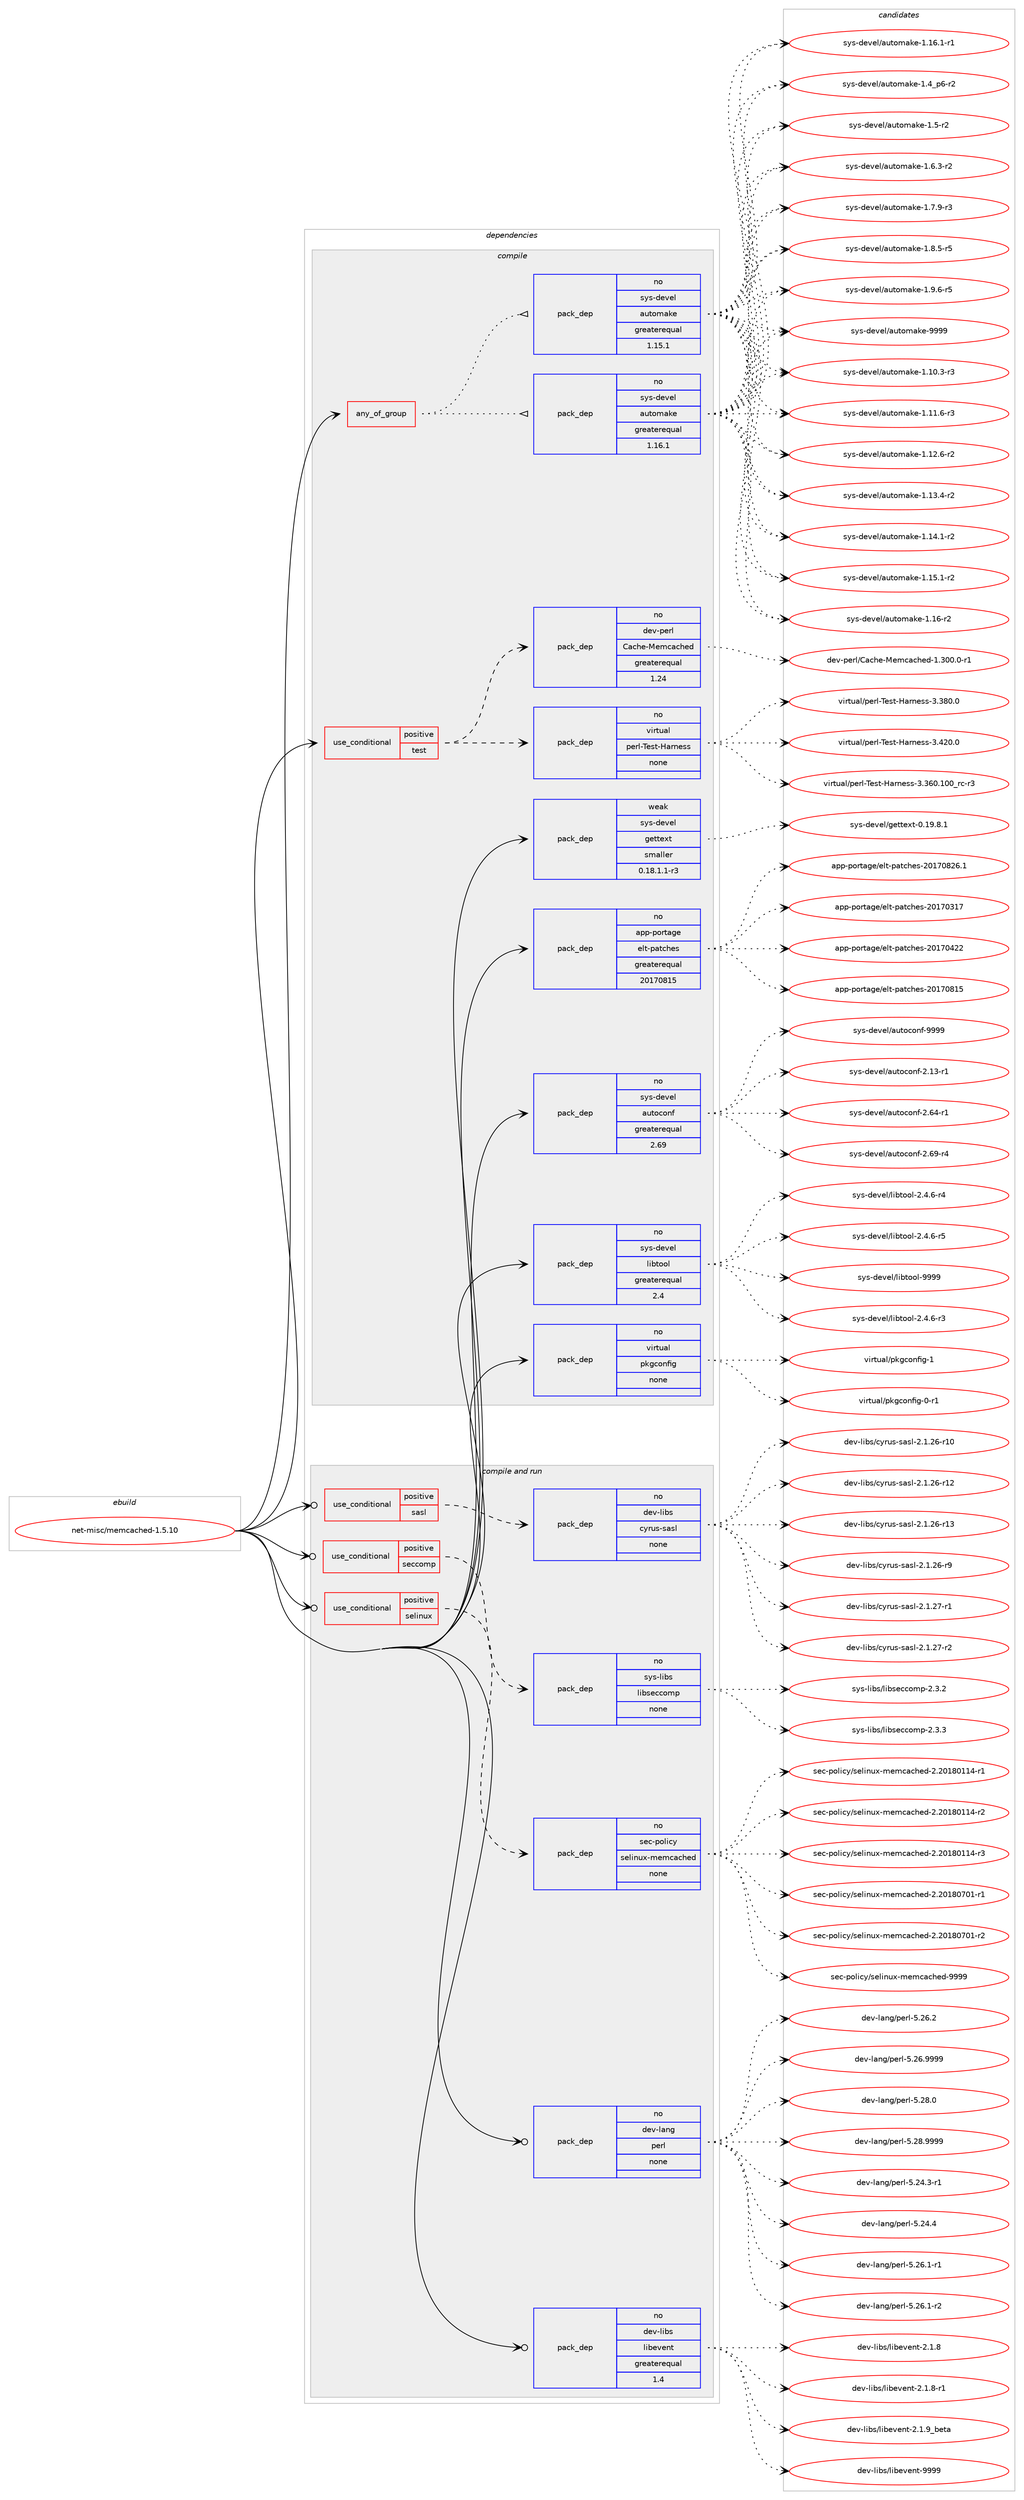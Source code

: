 digraph prolog {

# *************
# Graph options
# *************

newrank=true;
concentrate=true;
compound=true;
graph [rankdir=LR,fontname=Helvetica,fontsize=10,ranksep=1.5];#, ranksep=2.5, nodesep=0.2];
edge  [arrowhead=vee];
node  [fontname=Helvetica,fontsize=10];

# **********
# The ebuild
# **********

subgraph cluster_leftcol {
color=gray;
rank=same;
label=<<i>ebuild</i>>;
id [label="net-misc/memcached-1.5.10", color=red, width=4, href="../net-misc/memcached-1.5.10.svg"];
}

# ****************
# The dependencies
# ****************

subgraph cluster_midcol {
color=gray;
label=<<i>dependencies</i>>;
subgraph cluster_compile {
fillcolor="#eeeeee";
style=filled;
label=<<i>compile</i>>;
subgraph any26353 {
dependency1669022 [label=<<TABLE BORDER="0" CELLBORDER="1" CELLSPACING="0" CELLPADDING="4"><TR><TD CELLPADDING="10">any_of_group</TD></TR></TABLE>>, shape=none, color=red];subgraph pack1193274 {
dependency1669023 [label=<<TABLE BORDER="0" CELLBORDER="1" CELLSPACING="0" CELLPADDING="4" WIDTH="220"><TR><TD ROWSPAN="6" CELLPADDING="30">pack_dep</TD></TR><TR><TD WIDTH="110">no</TD></TR><TR><TD>sys-devel</TD></TR><TR><TD>automake</TD></TR><TR><TD>greaterequal</TD></TR><TR><TD>1.16.1</TD></TR></TABLE>>, shape=none, color=blue];
}
dependency1669022:e -> dependency1669023:w [weight=20,style="dotted",arrowhead="oinv"];
subgraph pack1193275 {
dependency1669024 [label=<<TABLE BORDER="0" CELLBORDER="1" CELLSPACING="0" CELLPADDING="4" WIDTH="220"><TR><TD ROWSPAN="6" CELLPADDING="30">pack_dep</TD></TR><TR><TD WIDTH="110">no</TD></TR><TR><TD>sys-devel</TD></TR><TR><TD>automake</TD></TR><TR><TD>greaterequal</TD></TR><TR><TD>1.15.1</TD></TR></TABLE>>, shape=none, color=blue];
}
dependency1669022:e -> dependency1669024:w [weight=20,style="dotted",arrowhead="oinv"];
}
id:e -> dependency1669022:w [weight=20,style="solid",arrowhead="vee"];
subgraph cond448607 {
dependency1669025 [label=<<TABLE BORDER="0" CELLBORDER="1" CELLSPACING="0" CELLPADDING="4"><TR><TD ROWSPAN="3" CELLPADDING="10">use_conditional</TD></TR><TR><TD>positive</TD></TR><TR><TD>test</TD></TR></TABLE>>, shape=none, color=red];
subgraph pack1193276 {
dependency1669026 [label=<<TABLE BORDER="0" CELLBORDER="1" CELLSPACING="0" CELLPADDING="4" WIDTH="220"><TR><TD ROWSPAN="6" CELLPADDING="30">pack_dep</TD></TR><TR><TD WIDTH="110">no</TD></TR><TR><TD>virtual</TD></TR><TR><TD>perl-Test-Harness</TD></TR><TR><TD>none</TD></TR><TR><TD></TD></TR></TABLE>>, shape=none, color=blue];
}
dependency1669025:e -> dependency1669026:w [weight=20,style="dashed",arrowhead="vee"];
subgraph pack1193277 {
dependency1669027 [label=<<TABLE BORDER="0" CELLBORDER="1" CELLSPACING="0" CELLPADDING="4" WIDTH="220"><TR><TD ROWSPAN="6" CELLPADDING="30">pack_dep</TD></TR><TR><TD WIDTH="110">no</TD></TR><TR><TD>dev-perl</TD></TR><TR><TD>Cache-Memcached</TD></TR><TR><TD>greaterequal</TD></TR><TR><TD>1.24</TD></TR></TABLE>>, shape=none, color=blue];
}
dependency1669025:e -> dependency1669027:w [weight=20,style="dashed",arrowhead="vee"];
}
id:e -> dependency1669025:w [weight=20,style="solid",arrowhead="vee"];
subgraph pack1193278 {
dependency1669028 [label=<<TABLE BORDER="0" CELLBORDER="1" CELLSPACING="0" CELLPADDING="4" WIDTH="220"><TR><TD ROWSPAN="6" CELLPADDING="30">pack_dep</TD></TR><TR><TD WIDTH="110">no</TD></TR><TR><TD>app-portage</TD></TR><TR><TD>elt-patches</TD></TR><TR><TD>greaterequal</TD></TR><TR><TD>20170815</TD></TR></TABLE>>, shape=none, color=blue];
}
id:e -> dependency1669028:w [weight=20,style="solid",arrowhead="vee"];
subgraph pack1193279 {
dependency1669029 [label=<<TABLE BORDER="0" CELLBORDER="1" CELLSPACING="0" CELLPADDING="4" WIDTH="220"><TR><TD ROWSPAN="6" CELLPADDING="30">pack_dep</TD></TR><TR><TD WIDTH="110">no</TD></TR><TR><TD>sys-devel</TD></TR><TR><TD>autoconf</TD></TR><TR><TD>greaterequal</TD></TR><TR><TD>2.69</TD></TR></TABLE>>, shape=none, color=blue];
}
id:e -> dependency1669029:w [weight=20,style="solid",arrowhead="vee"];
subgraph pack1193280 {
dependency1669030 [label=<<TABLE BORDER="0" CELLBORDER="1" CELLSPACING="0" CELLPADDING="4" WIDTH="220"><TR><TD ROWSPAN="6" CELLPADDING="30">pack_dep</TD></TR><TR><TD WIDTH="110">no</TD></TR><TR><TD>sys-devel</TD></TR><TR><TD>libtool</TD></TR><TR><TD>greaterequal</TD></TR><TR><TD>2.4</TD></TR></TABLE>>, shape=none, color=blue];
}
id:e -> dependency1669030:w [weight=20,style="solid",arrowhead="vee"];
subgraph pack1193281 {
dependency1669031 [label=<<TABLE BORDER="0" CELLBORDER="1" CELLSPACING="0" CELLPADDING="4" WIDTH="220"><TR><TD ROWSPAN="6" CELLPADDING="30">pack_dep</TD></TR><TR><TD WIDTH="110">no</TD></TR><TR><TD>virtual</TD></TR><TR><TD>pkgconfig</TD></TR><TR><TD>none</TD></TR><TR><TD></TD></TR></TABLE>>, shape=none, color=blue];
}
id:e -> dependency1669031:w [weight=20,style="solid",arrowhead="vee"];
subgraph pack1193282 {
dependency1669032 [label=<<TABLE BORDER="0" CELLBORDER="1" CELLSPACING="0" CELLPADDING="4" WIDTH="220"><TR><TD ROWSPAN="6" CELLPADDING="30">pack_dep</TD></TR><TR><TD WIDTH="110">weak</TD></TR><TR><TD>sys-devel</TD></TR><TR><TD>gettext</TD></TR><TR><TD>smaller</TD></TR><TR><TD>0.18.1.1-r3</TD></TR></TABLE>>, shape=none, color=blue];
}
id:e -> dependency1669032:w [weight=20,style="solid",arrowhead="vee"];
}
subgraph cluster_compileandrun {
fillcolor="#eeeeee";
style=filled;
label=<<i>compile and run</i>>;
subgraph cond448608 {
dependency1669033 [label=<<TABLE BORDER="0" CELLBORDER="1" CELLSPACING="0" CELLPADDING="4"><TR><TD ROWSPAN="3" CELLPADDING="10">use_conditional</TD></TR><TR><TD>positive</TD></TR><TR><TD>sasl</TD></TR></TABLE>>, shape=none, color=red];
subgraph pack1193283 {
dependency1669034 [label=<<TABLE BORDER="0" CELLBORDER="1" CELLSPACING="0" CELLPADDING="4" WIDTH="220"><TR><TD ROWSPAN="6" CELLPADDING="30">pack_dep</TD></TR><TR><TD WIDTH="110">no</TD></TR><TR><TD>dev-libs</TD></TR><TR><TD>cyrus-sasl</TD></TR><TR><TD>none</TD></TR><TR><TD></TD></TR></TABLE>>, shape=none, color=blue];
}
dependency1669033:e -> dependency1669034:w [weight=20,style="dashed",arrowhead="vee"];
}
id:e -> dependency1669033:w [weight=20,style="solid",arrowhead="odotvee"];
subgraph cond448609 {
dependency1669035 [label=<<TABLE BORDER="0" CELLBORDER="1" CELLSPACING="0" CELLPADDING="4"><TR><TD ROWSPAN="3" CELLPADDING="10">use_conditional</TD></TR><TR><TD>positive</TD></TR><TR><TD>seccomp</TD></TR></TABLE>>, shape=none, color=red];
subgraph pack1193284 {
dependency1669036 [label=<<TABLE BORDER="0" CELLBORDER="1" CELLSPACING="0" CELLPADDING="4" WIDTH="220"><TR><TD ROWSPAN="6" CELLPADDING="30">pack_dep</TD></TR><TR><TD WIDTH="110">no</TD></TR><TR><TD>sys-libs</TD></TR><TR><TD>libseccomp</TD></TR><TR><TD>none</TD></TR><TR><TD></TD></TR></TABLE>>, shape=none, color=blue];
}
dependency1669035:e -> dependency1669036:w [weight=20,style="dashed",arrowhead="vee"];
}
id:e -> dependency1669035:w [weight=20,style="solid",arrowhead="odotvee"];
subgraph cond448610 {
dependency1669037 [label=<<TABLE BORDER="0" CELLBORDER="1" CELLSPACING="0" CELLPADDING="4"><TR><TD ROWSPAN="3" CELLPADDING="10">use_conditional</TD></TR><TR><TD>positive</TD></TR><TR><TD>selinux</TD></TR></TABLE>>, shape=none, color=red];
subgraph pack1193285 {
dependency1669038 [label=<<TABLE BORDER="0" CELLBORDER="1" CELLSPACING="0" CELLPADDING="4" WIDTH="220"><TR><TD ROWSPAN="6" CELLPADDING="30">pack_dep</TD></TR><TR><TD WIDTH="110">no</TD></TR><TR><TD>sec-policy</TD></TR><TR><TD>selinux-memcached</TD></TR><TR><TD>none</TD></TR><TR><TD></TD></TR></TABLE>>, shape=none, color=blue];
}
dependency1669037:e -> dependency1669038:w [weight=20,style="dashed",arrowhead="vee"];
}
id:e -> dependency1669037:w [weight=20,style="solid",arrowhead="odotvee"];
subgraph pack1193286 {
dependency1669039 [label=<<TABLE BORDER="0" CELLBORDER="1" CELLSPACING="0" CELLPADDING="4" WIDTH="220"><TR><TD ROWSPAN="6" CELLPADDING="30">pack_dep</TD></TR><TR><TD WIDTH="110">no</TD></TR><TR><TD>dev-lang</TD></TR><TR><TD>perl</TD></TR><TR><TD>none</TD></TR><TR><TD></TD></TR></TABLE>>, shape=none, color=blue];
}
id:e -> dependency1669039:w [weight=20,style="solid",arrowhead="odotvee"];
subgraph pack1193287 {
dependency1669040 [label=<<TABLE BORDER="0" CELLBORDER="1" CELLSPACING="0" CELLPADDING="4" WIDTH="220"><TR><TD ROWSPAN="6" CELLPADDING="30">pack_dep</TD></TR><TR><TD WIDTH="110">no</TD></TR><TR><TD>dev-libs</TD></TR><TR><TD>libevent</TD></TR><TR><TD>greaterequal</TD></TR><TR><TD>1.4</TD></TR></TABLE>>, shape=none, color=blue];
}
id:e -> dependency1669040:w [weight=20,style="solid",arrowhead="odotvee"];
}
subgraph cluster_run {
fillcolor="#eeeeee";
style=filled;
label=<<i>run</i>>;
}
}

# **************
# The candidates
# **************

subgraph cluster_choices {
rank=same;
color=gray;
label=<<i>candidates</i>>;

subgraph choice1193274 {
color=black;
nodesep=1;
choice11512111545100101118101108479711711611110997107101454946494846514511451 [label="sys-devel/automake-1.10.3-r3", color=red, width=4,href="../sys-devel/automake-1.10.3-r3.svg"];
choice11512111545100101118101108479711711611110997107101454946494946544511451 [label="sys-devel/automake-1.11.6-r3", color=red, width=4,href="../sys-devel/automake-1.11.6-r3.svg"];
choice11512111545100101118101108479711711611110997107101454946495046544511450 [label="sys-devel/automake-1.12.6-r2", color=red, width=4,href="../sys-devel/automake-1.12.6-r2.svg"];
choice11512111545100101118101108479711711611110997107101454946495146524511450 [label="sys-devel/automake-1.13.4-r2", color=red, width=4,href="../sys-devel/automake-1.13.4-r2.svg"];
choice11512111545100101118101108479711711611110997107101454946495246494511450 [label="sys-devel/automake-1.14.1-r2", color=red, width=4,href="../sys-devel/automake-1.14.1-r2.svg"];
choice11512111545100101118101108479711711611110997107101454946495346494511450 [label="sys-devel/automake-1.15.1-r2", color=red, width=4,href="../sys-devel/automake-1.15.1-r2.svg"];
choice1151211154510010111810110847971171161111099710710145494649544511450 [label="sys-devel/automake-1.16-r2", color=red, width=4,href="../sys-devel/automake-1.16-r2.svg"];
choice11512111545100101118101108479711711611110997107101454946495446494511449 [label="sys-devel/automake-1.16.1-r1", color=red, width=4,href="../sys-devel/automake-1.16.1-r1.svg"];
choice115121115451001011181011084797117116111109971071014549465295112544511450 [label="sys-devel/automake-1.4_p6-r2", color=red, width=4,href="../sys-devel/automake-1.4_p6-r2.svg"];
choice11512111545100101118101108479711711611110997107101454946534511450 [label="sys-devel/automake-1.5-r2", color=red, width=4,href="../sys-devel/automake-1.5-r2.svg"];
choice115121115451001011181011084797117116111109971071014549465446514511450 [label="sys-devel/automake-1.6.3-r2", color=red, width=4,href="../sys-devel/automake-1.6.3-r2.svg"];
choice115121115451001011181011084797117116111109971071014549465546574511451 [label="sys-devel/automake-1.7.9-r3", color=red, width=4,href="../sys-devel/automake-1.7.9-r3.svg"];
choice115121115451001011181011084797117116111109971071014549465646534511453 [label="sys-devel/automake-1.8.5-r5", color=red, width=4,href="../sys-devel/automake-1.8.5-r5.svg"];
choice115121115451001011181011084797117116111109971071014549465746544511453 [label="sys-devel/automake-1.9.6-r5", color=red, width=4,href="../sys-devel/automake-1.9.6-r5.svg"];
choice115121115451001011181011084797117116111109971071014557575757 [label="sys-devel/automake-9999", color=red, width=4,href="../sys-devel/automake-9999.svg"];
dependency1669023:e -> choice11512111545100101118101108479711711611110997107101454946494846514511451:w [style=dotted,weight="100"];
dependency1669023:e -> choice11512111545100101118101108479711711611110997107101454946494946544511451:w [style=dotted,weight="100"];
dependency1669023:e -> choice11512111545100101118101108479711711611110997107101454946495046544511450:w [style=dotted,weight="100"];
dependency1669023:e -> choice11512111545100101118101108479711711611110997107101454946495146524511450:w [style=dotted,weight="100"];
dependency1669023:e -> choice11512111545100101118101108479711711611110997107101454946495246494511450:w [style=dotted,weight="100"];
dependency1669023:e -> choice11512111545100101118101108479711711611110997107101454946495346494511450:w [style=dotted,weight="100"];
dependency1669023:e -> choice1151211154510010111810110847971171161111099710710145494649544511450:w [style=dotted,weight="100"];
dependency1669023:e -> choice11512111545100101118101108479711711611110997107101454946495446494511449:w [style=dotted,weight="100"];
dependency1669023:e -> choice115121115451001011181011084797117116111109971071014549465295112544511450:w [style=dotted,weight="100"];
dependency1669023:e -> choice11512111545100101118101108479711711611110997107101454946534511450:w [style=dotted,weight="100"];
dependency1669023:e -> choice115121115451001011181011084797117116111109971071014549465446514511450:w [style=dotted,weight="100"];
dependency1669023:e -> choice115121115451001011181011084797117116111109971071014549465546574511451:w [style=dotted,weight="100"];
dependency1669023:e -> choice115121115451001011181011084797117116111109971071014549465646534511453:w [style=dotted,weight="100"];
dependency1669023:e -> choice115121115451001011181011084797117116111109971071014549465746544511453:w [style=dotted,weight="100"];
dependency1669023:e -> choice115121115451001011181011084797117116111109971071014557575757:w [style=dotted,weight="100"];
}
subgraph choice1193275 {
color=black;
nodesep=1;
choice11512111545100101118101108479711711611110997107101454946494846514511451 [label="sys-devel/automake-1.10.3-r3", color=red, width=4,href="../sys-devel/automake-1.10.3-r3.svg"];
choice11512111545100101118101108479711711611110997107101454946494946544511451 [label="sys-devel/automake-1.11.6-r3", color=red, width=4,href="../sys-devel/automake-1.11.6-r3.svg"];
choice11512111545100101118101108479711711611110997107101454946495046544511450 [label="sys-devel/automake-1.12.6-r2", color=red, width=4,href="../sys-devel/automake-1.12.6-r2.svg"];
choice11512111545100101118101108479711711611110997107101454946495146524511450 [label="sys-devel/automake-1.13.4-r2", color=red, width=4,href="../sys-devel/automake-1.13.4-r2.svg"];
choice11512111545100101118101108479711711611110997107101454946495246494511450 [label="sys-devel/automake-1.14.1-r2", color=red, width=4,href="../sys-devel/automake-1.14.1-r2.svg"];
choice11512111545100101118101108479711711611110997107101454946495346494511450 [label="sys-devel/automake-1.15.1-r2", color=red, width=4,href="../sys-devel/automake-1.15.1-r2.svg"];
choice1151211154510010111810110847971171161111099710710145494649544511450 [label="sys-devel/automake-1.16-r2", color=red, width=4,href="../sys-devel/automake-1.16-r2.svg"];
choice11512111545100101118101108479711711611110997107101454946495446494511449 [label="sys-devel/automake-1.16.1-r1", color=red, width=4,href="../sys-devel/automake-1.16.1-r1.svg"];
choice115121115451001011181011084797117116111109971071014549465295112544511450 [label="sys-devel/automake-1.4_p6-r2", color=red, width=4,href="../sys-devel/automake-1.4_p6-r2.svg"];
choice11512111545100101118101108479711711611110997107101454946534511450 [label="sys-devel/automake-1.5-r2", color=red, width=4,href="../sys-devel/automake-1.5-r2.svg"];
choice115121115451001011181011084797117116111109971071014549465446514511450 [label="sys-devel/automake-1.6.3-r2", color=red, width=4,href="../sys-devel/automake-1.6.3-r2.svg"];
choice115121115451001011181011084797117116111109971071014549465546574511451 [label="sys-devel/automake-1.7.9-r3", color=red, width=4,href="../sys-devel/automake-1.7.9-r3.svg"];
choice115121115451001011181011084797117116111109971071014549465646534511453 [label="sys-devel/automake-1.8.5-r5", color=red, width=4,href="../sys-devel/automake-1.8.5-r5.svg"];
choice115121115451001011181011084797117116111109971071014549465746544511453 [label="sys-devel/automake-1.9.6-r5", color=red, width=4,href="../sys-devel/automake-1.9.6-r5.svg"];
choice115121115451001011181011084797117116111109971071014557575757 [label="sys-devel/automake-9999", color=red, width=4,href="../sys-devel/automake-9999.svg"];
dependency1669024:e -> choice11512111545100101118101108479711711611110997107101454946494846514511451:w [style=dotted,weight="100"];
dependency1669024:e -> choice11512111545100101118101108479711711611110997107101454946494946544511451:w [style=dotted,weight="100"];
dependency1669024:e -> choice11512111545100101118101108479711711611110997107101454946495046544511450:w [style=dotted,weight="100"];
dependency1669024:e -> choice11512111545100101118101108479711711611110997107101454946495146524511450:w [style=dotted,weight="100"];
dependency1669024:e -> choice11512111545100101118101108479711711611110997107101454946495246494511450:w [style=dotted,weight="100"];
dependency1669024:e -> choice11512111545100101118101108479711711611110997107101454946495346494511450:w [style=dotted,weight="100"];
dependency1669024:e -> choice1151211154510010111810110847971171161111099710710145494649544511450:w [style=dotted,weight="100"];
dependency1669024:e -> choice11512111545100101118101108479711711611110997107101454946495446494511449:w [style=dotted,weight="100"];
dependency1669024:e -> choice115121115451001011181011084797117116111109971071014549465295112544511450:w [style=dotted,weight="100"];
dependency1669024:e -> choice11512111545100101118101108479711711611110997107101454946534511450:w [style=dotted,weight="100"];
dependency1669024:e -> choice115121115451001011181011084797117116111109971071014549465446514511450:w [style=dotted,weight="100"];
dependency1669024:e -> choice115121115451001011181011084797117116111109971071014549465546574511451:w [style=dotted,weight="100"];
dependency1669024:e -> choice115121115451001011181011084797117116111109971071014549465646534511453:w [style=dotted,weight="100"];
dependency1669024:e -> choice115121115451001011181011084797117116111109971071014549465746544511453:w [style=dotted,weight="100"];
dependency1669024:e -> choice115121115451001011181011084797117116111109971071014557575757:w [style=dotted,weight="100"];
}
subgraph choice1193276 {
color=black;
nodesep=1;
choice118105114116117971084711210111410845841011151164572971141101011151154551465154484649484895114994511451 [label="virtual/perl-Test-Harness-3.360.100_rc-r3", color=red, width=4,href="../virtual/perl-Test-Harness-3.360.100_rc-r3.svg"];
choice118105114116117971084711210111410845841011151164572971141101011151154551465156484648 [label="virtual/perl-Test-Harness-3.380.0", color=red, width=4,href="../virtual/perl-Test-Harness-3.380.0.svg"];
choice118105114116117971084711210111410845841011151164572971141101011151154551465250484648 [label="virtual/perl-Test-Harness-3.420.0", color=red, width=4,href="../virtual/perl-Test-Harness-3.420.0.svg"];
dependency1669026:e -> choice118105114116117971084711210111410845841011151164572971141101011151154551465154484649484895114994511451:w [style=dotted,weight="100"];
dependency1669026:e -> choice118105114116117971084711210111410845841011151164572971141101011151154551465156484648:w [style=dotted,weight="100"];
dependency1669026:e -> choice118105114116117971084711210111410845841011151164572971141101011151154551465250484648:w [style=dotted,weight="100"];
}
subgraph choice1193277 {
color=black;
nodesep=1;
choice1001011184511210111410847679799104101457710110999979910410110045494651484846484511449 [label="dev-perl/Cache-Memcached-1.300.0-r1", color=red, width=4,href="../dev-perl/Cache-Memcached-1.300.0-r1.svg"];
dependency1669027:e -> choice1001011184511210111410847679799104101457710110999979910410110045494651484846484511449:w [style=dotted,weight="100"];
}
subgraph choice1193278 {
color=black;
nodesep=1;
choice97112112451121111141169710310147101108116451129711699104101115455048495548514955 [label="app-portage/elt-patches-20170317", color=red, width=4,href="../app-portage/elt-patches-20170317.svg"];
choice97112112451121111141169710310147101108116451129711699104101115455048495548525050 [label="app-portage/elt-patches-20170422", color=red, width=4,href="../app-portage/elt-patches-20170422.svg"];
choice97112112451121111141169710310147101108116451129711699104101115455048495548564953 [label="app-portage/elt-patches-20170815", color=red, width=4,href="../app-portage/elt-patches-20170815.svg"];
choice971121124511211111411697103101471011081164511297116991041011154550484955485650544649 [label="app-portage/elt-patches-20170826.1", color=red, width=4,href="../app-portage/elt-patches-20170826.1.svg"];
dependency1669028:e -> choice97112112451121111141169710310147101108116451129711699104101115455048495548514955:w [style=dotted,weight="100"];
dependency1669028:e -> choice97112112451121111141169710310147101108116451129711699104101115455048495548525050:w [style=dotted,weight="100"];
dependency1669028:e -> choice97112112451121111141169710310147101108116451129711699104101115455048495548564953:w [style=dotted,weight="100"];
dependency1669028:e -> choice971121124511211111411697103101471011081164511297116991041011154550484955485650544649:w [style=dotted,weight="100"];
}
subgraph choice1193279 {
color=black;
nodesep=1;
choice1151211154510010111810110847971171161119911111010245504649514511449 [label="sys-devel/autoconf-2.13-r1", color=red, width=4,href="../sys-devel/autoconf-2.13-r1.svg"];
choice1151211154510010111810110847971171161119911111010245504654524511449 [label="sys-devel/autoconf-2.64-r1", color=red, width=4,href="../sys-devel/autoconf-2.64-r1.svg"];
choice1151211154510010111810110847971171161119911111010245504654574511452 [label="sys-devel/autoconf-2.69-r4", color=red, width=4,href="../sys-devel/autoconf-2.69-r4.svg"];
choice115121115451001011181011084797117116111991111101024557575757 [label="sys-devel/autoconf-9999", color=red, width=4,href="../sys-devel/autoconf-9999.svg"];
dependency1669029:e -> choice1151211154510010111810110847971171161119911111010245504649514511449:w [style=dotted,weight="100"];
dependency1669029:e -> choice1151211154510010111810110847971171161119911111010245504654524511449:w [style=dotted,weight="100"];
dependency1669029:e -> choice1151211154510010111810110847971171161119911111010245504654574511452:w [style=dotted,weight="100"];
dependency1669029:e -> choice115121115451001011181011084797117116111991111101024557575757:w [style=dotted,weight="100"];
}
subgraph choice1193280 {
color=black;
nodesep=1;
choice1151211154510010111810110847108105981161111111084550465246544511451 [label="sys-devel/libtool-2.4.6-r3", color=red, width=4,href="../sys-devel/libtool-2.4.6-r3.svg"];
choice1151211154510010111810110847108105981161111111084550465246544511452 [label="sys-devel/libtool-2.4.6-r4", color=red, width=4,href="../sys-devel/libtool-2.4.6-r4.svg"];
choice1151211154510010111810110847108105981161111111084550465246544511453 [label="sys-devel/libtool-2.4.6-r5", color=red, width=4,href="../sys-devel/libtool-2.4.6-r5.svg"];
choice1151211154510010111810110847108105981161111111084557575757 [label="sys-devel/libtool-9999", color=red, width=4,href="../sys-devel/libtool-9999.svg"];
dependency1669030:e -> choice1151211154510010111810110847108105981161111111084550465246544511451:w [style=dotted,weight="100"];
dependency1669030:e -> choice1151211154510010111810110847108105981161111111084550465246544511452:w [style=dotted,weight="100"];
dependency1669030:e -> choice1151211154510010111810110847108105981161111111084550465246544511453:w [style=dotted,weight="100"];
dependency1669030:e -> choice1151211154510010111810110847108105981161111111084557575757:w [style=dotted,weight="100"];
}
subgraph choice1193281 {
color=black;
nodesep=1;
choice11810511411611797108471121071039911111010210510345484511449 [label="virtual/pkgconfig-0-r1", color=red, width=4,href="../virtual/pkgconfig-0-r1.svg"];
choice1181051141161179710847112107103991111101021051034549 [label="virtual/pkgconfig-1", color=red, width=4,href="../virtual/pkgconfig-1.svg"];
dependency1669031:e -> choice11810511411611797108471121071039911111010210510345484511449:w [style=dotted,weight="100"];
dependency1669031:e -> choice1181051141161179710847112107103991111101021051034549:w [style=dotted,weight="100"];
}
subgraph choice1193282 {
color=black;
nodesep=1;
choice1151211154510010111810110847103101116116101120116454846495746564649 [label="sys-devel/gettext-0.19.8.1", color=red, width=4,href="../sys-devel/gettext-0.19.8.1.svg"];
dependency1669032:e -> choice1151211154510010111810110847103101116116101120116454846495746564649:w [style=dotted,weight="100"];
}
subgraph choice1193283 {
color=black;
nodesep=1;
choice10010111845108105981154799121114117115451159711510845504649465054451144948 [label="dev-libs/cyrus-sasl-2.1.26-r10", color=red, width=4,href="../dev-libs/cyrus-sasl-2.1.26-r10.svg"];
choice10010111845108105981154799121114117115451159711510845504649465054451144950 [label="dev-libs/cyrus-sasl-2.1.26-r12", color=red, width=4,href="../dev-libs/cyrus-sasl-2.1.26-r12.svg"];
choice10010111845108105981154799121114117115451159711510845504649465054451144951 [label="dev-libs/cyrus-sasl-2.1.26-r13", color=red, width=4,href="../dev-libs/cyrus-sasl-2.1.26-r13.svg"];
choice100101118451081059811547991211141171154511597115108455046494650544511457 [label="dev-libs/cyrus-sasl-2.1.26-r9", color=red, width=4,href="../dev-libs/cyrus-sasl-2.1.26-r9.svg"];
choice100101118451081059811547991211141171154511597115108455046494650554511449 [label="dev-libs/cyrus-sasl-2.1.27-r1", color=red, width=4,href="../dev-libs/cyrus-sasl-2.1.27-r1.svg"];
choice100101118451081059811547991211141171154511597115108455046494650554511450 [label="dev-libs/cyrus-sasl-2.1.27-r2", color=red, width=4,href="../dev-libs/cyrus-sasl-2.1.27-r2.svg"];
dependency1669034:e -> choice10010111845108105981154799121114117115451159711510845504649465054451144948:w [style=dotted,weight="100"];
dependency1669034:e -> choice10010111845108105981154799121114117115451159711510845504649465054451144950:w [style=dotted,weight="100"];
dependency1669034:e -> choice10010111845108105981154799121114117115451159711510845504649465054451144951:w [style=dotted,weight="100"];
dependency1669034:e -> choice100101118451081059811547991211141171154511597115108455046494650544511457:w [style=dotted,weight="100"];
dependency1669034:e -> choice100101118451081059811547991211141171154511597115108455046494650554511449:w [style=dotted,weight="100"];
dependency1669034:e -> choice100101118451081059811547991211141171154511597115108455046494650554511450:w [style=dotted,weight="100"];
}
subgraph choice1193284 {
color=black;
nodesep=1;
choice115121115451081059811547108105981151019999111109112455046514650 [label="sys-libs/libseccomp-2.3.2", color=red, width=4,href="../sys-libs/libseccomp-2.3.2.svg"];
choice115121115451081059811547108105981151019999111109112455046514651 [label="sys-libs/libseccomp-2.3.3", color=red, width=4,href="../sys-libs/libseccomp-2.3.3.svg"];
dependency1669036:e -> choice115121115451081059811547108105981151019999111109112455046514650:w [style=dotted,weight="100"];
dependency1669036:e -> choice115121115451081059811547108105981151019999111109112455046514651:w [style=dotted,weight="100"];
}
subgraph choice1193285 {
color=black;
nodesep=1;
choice115101994511211110810599121471151011081051101171204510910110999979910410110045504650484956484949524511449 [label="sec-policy/selinux-memcached-2.20180114-r1", color=red, width=4,href="../sec-policy/selinux-memcached-2.20180114-r1.svg"];
choice115101994511211110810599121471151011081051101171204510910110999979910410110045504650484956484949524511450 [label="sec-policy/selinux-memcached-2.20180114-r2", color=red, width=4,href="../sec-policy/selinux-memcached-2.20180114-r2.svg"];
choice115101994511211110810599121471151011081051101171204510910110999979910410110045504650484956484949524511451 [label="sec-policy/selinux-memcached-2.20180114-r3", color=red, width=4,href="../sec-policy/selinux-memcached-2.20180114-r3.svg"];
choice115101994511211110810599121471151011081051101171204510910110999979910410110045504650484956485548494511449 [label="sec-policy/selinux-memcached-2.20180701-r1", color=red, width=4,href="../sec-policy/selinux-memcached-2.20180701-r1.svg"];
choice115101994511211110810599121471151011081051101171204510910110999979910410110045504650484956485548494511450 [label="sec-policy/selinux-memcached-2.20180701-r2", color=red, width=4,href="../sec-policy/selinux-memcached-2.20180701-r2.svg"];
choice11510199451121111081059912147115101108105110117120451091011099997991041011004557575757 [label="sec-policy/selinux-memcached-9999", color=red, width=4,href="../sec-policy/selinux-memcached-9999.svg"];
dependency1669038:e -> choice115101994511211110810599121471151011081051101171204510910110999979910410110045504650484956484949524511449:w [style=dotted,weight="100"];
dependency1669038:e -> choice115101994511211110810599121471151011081051101171204510910110999979910410110045504650484956484949524511450:w [style=dotted,weight="100"];
dependency1669038:e -> choice115101994511211110810599121471151011081051101171204510910110999979910410110045504650484956484949524511451:w [style=dotted,weight="100"];
dependency1669038:e -> choice115101994511211110810599121471151011081051101171204510910110999979910410110045504650484956485548494511449:w [style=dotted,weight="100"];
dependency1669038:e -> choice115101994511211110810599121471151011081051101171204510910110999979910410110045504650484956485548494511450:w [style=dotted,weight="100"];
dependency1669038:e -> choice11510199451121111081059912147115101108105110117120451091011099997991041011004557575757:w [style=dotted,weight="100"];
}
subgraph choice1193286 {
color=black;
nodesep=1;
choice100101118451089711010347112101114108455346505246514511449 [label="dev-lang/perl-5.24.3-r1", color=red, width=4,href="../dev-lang/perl-5.24.3-r1.svg"];
choice10010111845108971101034711210111410845534650524652 [label="dev-lang/perl-5.24.4", color=red, width=4,href="../dev-lang/perl-5.24.4.svg"];
choice100101118451089711010347112101114108455346505446494511449 [label="dev-lang/perl-5.26.1-r1", color=red, width=4,href="../dev-lang/perl-5.26.1-r1.svg"];
choice100101118451089711010347112101114108455346505446494511450 [label="dev-lang/perl-5.26.1-r2", color=red, width=4,href="../dev-lang/perl-5.26.1-r2.svg"];
choice10010111845108971101034711210111410845534650544650 [label="dev-lang/perl-5.26.2", color=red, width=4,href="../dev-lang/perl-5.26.2.svg"];
choice10010111845108971101034711210111410845534650544657575757 [label="dev-lang/perl-5.26.9999", color=red, width=4,href="../dev-lang/perl-5.26.9999.svg"];
choice10010111845108971101034711210111410845534650564648 [label="dev-lang/perl-5.28.0", color=red, width=4,href="../dev-lang/perl-5.28.0.svg"];
choice10010111845108971101034711210111410845534650564657575757 [label="dev-lang/perl-5.28.9999", color=red, width=4,href="../dev-lang/perl-5.28.9999.svg"];
dependency1669039:e -> choice100101118451089711010347112101114108455346505246514511449:w [style=dotted,weight="100"];
dependency1669039:e -> choice10010111845108971101034711210111410845534650524652:w [style=dotted,weight="100"];
dependency1669039:e -> choice100101118451089711010347112101114108455346505446494511449:w [style=dotted,weight="100"];
dependency1669039:e -> choice100101118451089711010347112101114108455346505446494511450:w [style=dotted,weight="100"];
dependency1669039:e -> choice10010111845108971101034711210111410845534650544650:w [style=dotted,weight="100"];
dependency1669039:e -> choice10010111845108971101034711210111410845534650544657575757:w [style=dotted,weight="100"];
dependency1669039:e -> choice10010111845108971101034711210111410845534650564648:w [style=dotted,weight="100"];
dependency1669039:e -> choice10010111845108971101034711210111410845534650564657575757:w [style=dotted,weight="100"];
}
subgraph choice1193287 {
color=black;
nodesep=1;
choice10010111845108105981154710810598101118101110116455046494656 [label="dev-libs/libevent-2.1.8", color=red, width=4,href="../dev-libs/libevent-2.1.8.svg"];
choice100101118451081059811547108105981011181011101164550464946564511449 [label="dev-libs/libevent-2.1.8-r1", color=red, width=4,href="../dev-libs/libevent-2.1.8-r1.svg"];
choice10010111845108105981154710810598101118101110116455046494657959810111697 [label="dev-libs/libevent-2.1.9_beta", color=red, width=4,href="../dev-libs/libevent-2.1.9_beta.svg"];
choice100101118451081059811547108105981011181011101164557575757 [label="dev-libs/libevent-9999", color=red, width=4,href="../dev-libs/libevent-9999.svg"];
dependency1669040:e -> choice10010111845108105981154710810598101118101110116455046494656:w [style=dotted,weight="100"];
dependency1669040:e -> choice100101118451081059811547108105981011181011101164550464946564511449:w [style=dotted,weight="100"];
dependency1669040:e -> choice10010111845108105981154710810598101118101110116455046494657959810111697:w [style=dotted,weight="100"];
dependency1669040:e -> choice100101118451081059811547108105981011181011101164557575757:w [style=dotted,weight="100"];
}
}

}
